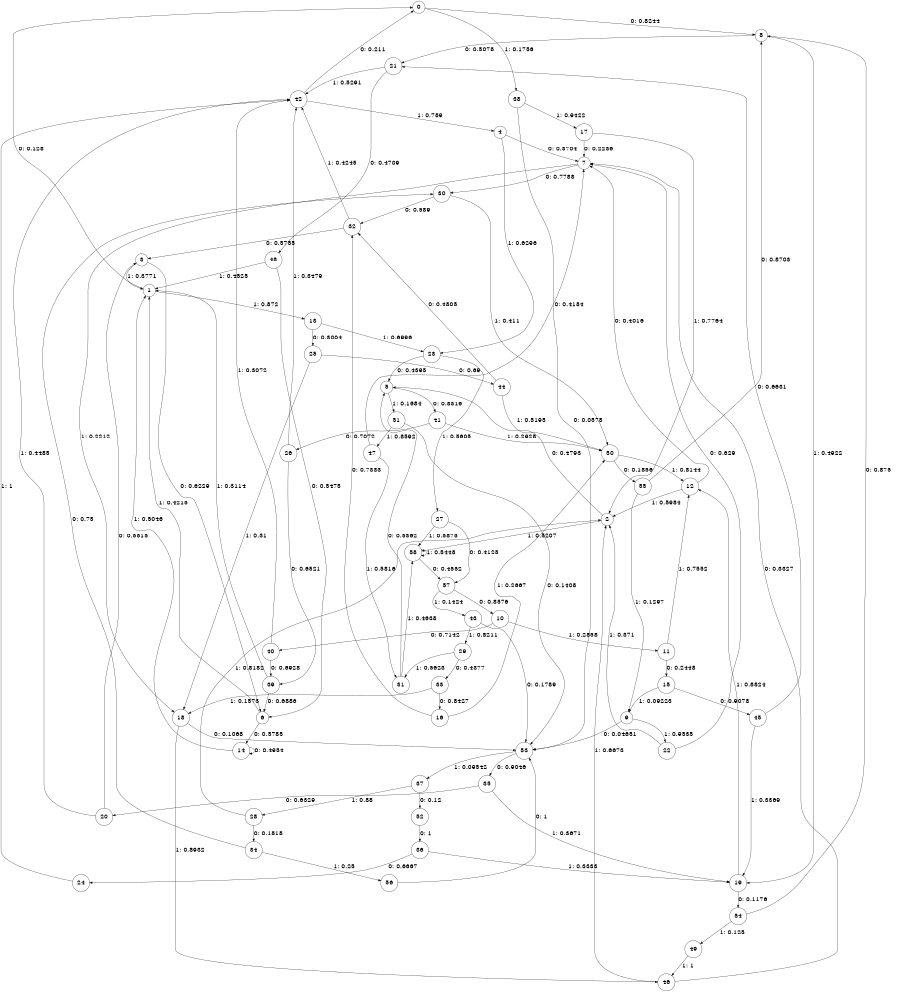 digraph "ch34faceL9" {
size = "6,8.5";
ratio = "fill";
node [shape = circle];
node [fontsize = 24];
edge [fontsize = 24];
0 -> 8 [label = "0: 0.8244   "];
0 -> 38 [label = "1: 0.1756   "];
1 -> 0 [label = "0: 0.128    "];
1 -> 13 [label = "1: 0.872    "];
2 -> 5 [label = "0: 0.4793   "];
2 -> 58 [label = "1: 0.5207   "];
3 -> 6 [label = "0: 0.6229   "];
3 -> 1 [label = "1: 0.3771   "];
4 -> 7 [label = "0: 0.3704   "];
4 -> 23 [label = "1: 0.6296   "];
5 -> 41 [label = "0: 0.8316   "];
5 -> 51 [label = "1: 0.1684   "];
6 -> 14 [label = "0: 0.5785   "];
6 -> 1 [label = "1: 0.4215   "];
7 -> 30 [label = "0: 0.7788   "];
7 -> 18 [label = "1: 0.2212   "];
8 -> 21 [label = "0: 0.5078   "];
8 -> 19 [label = "1: 0.4922   "];
9 -> 53 [label = "0: 0.04651  "];
9 -> 22 [label = "1: 0.9535   "];
10 -> 40 [label = "0: 0.7142   "];
10 -> 11 [label = "1: 0.2858   "];
11 -> 15 [label = "0: 0.2448   "];
11 -> 12 [label = "1: 0.7552   "];
12 -> 7 [label = "0: 0.4016   "];
12 -> 2 [label = "1: 0.5984   "];
13 -> 25 [label = "0: 0.3004   "];
13 -> 23 [label = "1: 0.6996   "];
14 -> 14 [label = "0: 0.4954   "];
14 -> 1 [label = "1: 0.5046   "];
15 -> 45 [label = "0: 0.9078   "];
15 -> 9 [label = "1: 0.09223  "];
16 -> 32 [label = "0: 0.7333   "];
16 -> 50 [label = "1: 0.2667   "];
17 -> 7 [label = "0: 0.2236   "];
17 -> 2 [label = "1: 0.7764   "];
18 -> 53 [label = "0: 0.1068   "];
18 -> 46 [label = "1: 0.8932   "];
19 -> 54 [label = "0: 0.1176   "];
19 -> 12 [label = "1: 0.8824   "];
20 -> 3 [label = "0: 0.5515   "];
20 -> 42 [label = "1: 0.4485   "];
21 -> 48 [label = "0: 0.4709   "];
21 -> 42 [label = "1: 0.5291   "];
22 -> 7 [label = "0: 0.629    "];
22 -> 2 [label = "1: 0.371    "];
23 -> 5 [label = "0: 0.4395   "];
23 -> 27 [label = "1: 0.5605   "];
24 -> 42 [label = "1: 1        "];
25 -> 44 [label = "0: 0.69     "];
25 -> 18 [label = "1: 0.31     "];
26 -> 39 [label = "0: 0.6521   "];
26 -> 42 [label = "1: 0.3479   "];
27 -> 57 [label = "0: 0.4125   "];
27 -> 58 [label = "1: 0.5875   "];
28 -> 34 [label = "0: 0.1818   "];
28 -> 2 [label = "1: 0.8182   "];
29 -> 33 [label = "0: 0.4377   "];
29 -> 31 [label = "1: 0.5623   "];
30 -> 32 [label = "0: 0.589    "];
30 -> 50 [label = "1: 0.411    "];
31 -> 5 [label = "0: 0.5362   "];
31 -> 58 [label = "1: 0.4638   "];
32 -> 3 [label = "0: 0.5755   "];
32 -> 42 [label = "1: 0.4245   "];
33 -> 16 [label = "0: 0.8427   "];
33 -> 18 [label = "1: 0.1573   "];
34 -> 30 [label = "0: 0.75     "];
34 -> 56 [label = "1: 0.25     "];
35 -> 20 [label = "0: 0.6329   "];
35 -> 19 [label = "1: 0.3671   "];
36 -> 24 [label = "0: 0.6667   "];
36 -> 19 [label = "1: 0.3333   "];
37 -> 52 [label = "0: 0.12     "];
37 -> 28 [label = "1: 0.88     "];
38 -> 53 [label = "0: 0.0578   "];
38 -> 17 [label = "1: 0.9422   "];
39 -> 6 [label = "0: 0.6886   "];
39 -> 1 [label = "1: 0.3114   "];
40 -> 39 [label = "0: 0.6928   "];
40 -> 42 [label = "1: 0.3072   "];
41 -> 26 [label = "0: 0.7072   "];
41 -> 50 [label = "1: 0.2928   "];
42 -> 0 [label = "0: 0.211    "];
42 -> 4 [label = "1: 0.789    "];
43 -> 53 [label = "0: 0.1789   "];
43 -> 29 [label = "1: 0.8211   "];
44 -> 32 [label = "0: 0.4805   "];
44 -> 50 [label = "1: 0.5195   "];
45 -> 21 [label = "0: 0.6631   "];
45 -> 19 [label = "1: 0.3369   "];
46 -> 7 [label = "0: 0.3327   "];
46 -> 2 [label = "1: 0.6673   "];
47 -> 7 [label = "0: 0.4184   "];
47 -> 31 [label = "1: 0.5816   "];
48 -> 6 [label = "0: 0.5475   "];
48 -> 1 [label = "1: 0.4525   "];
49 -> 46 [label = "1: 1        "];
50 -> 55 [label = "0: 0.1856   "];
50 -> 12 [label = "1: 0.8144   "];
51 -> 53 [label = "0: 0.1408   "];
51 -> 47 [label = "1: 0.8592   "];
52 -> 36 [label = "0: 1        "];
53 -> 35 [label = "0: 0.9046   "];
53 -> 37 [label = "1: 0.09542  "];
54 -> 8 [label = "0: 0.875    "];
54 -> 49 [label = "1: 0.125    "];
55 -> 8 [label = "0: 0.8703   "];
55 -> 9 [label = "1: 0.1297   "];
56 -> 53 [label = "0: 1        "];
57 -> 10 [label = "0: 0.8576   "];
57 -> 43 [label = "1: 0.1424   "];
58 -> 57 [label = "0: 0.4552   "];
58 -> 58 [label = "1: 0.5448   "];
}